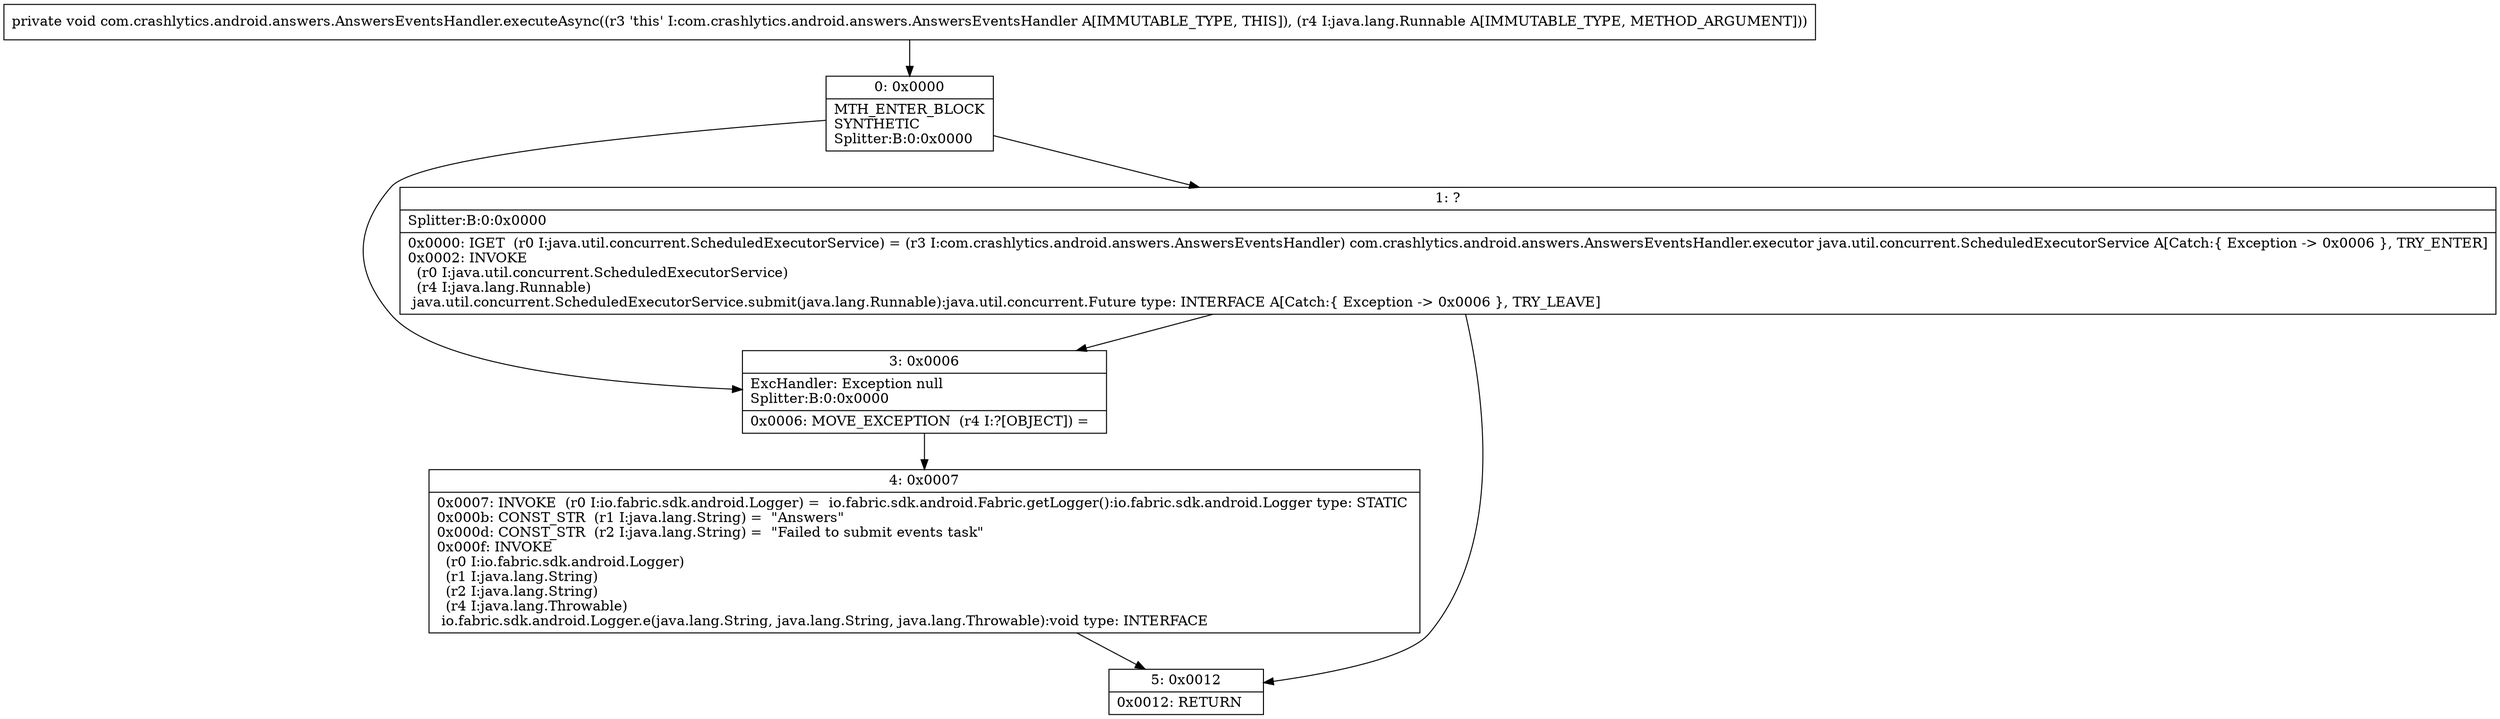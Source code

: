 digraph "CFG forcom.crashlytics.android.answers.AnswersEventsHandler.executeAsync(Ljava\/lang\/Runnable;)V" {
Node_0 [shape=record,label="{0\:\ 0x0000|MTH_ENTER_BLOCK\lSYNTHETIC\lSplitter:B:0:0x0000\l}"];
Node_1 [shape=record,label="{1\:\ ?|Splitter:B:0:0x0000\l|0x0000: IGET  (r0 I:java.util.concurrent.ScheduledExecutorService) = (r3 I:com.crashlytics.android.answers.AnswersEventsHandler) com.crashlytics.android.answers.AnswersEventsHandler.executor java.util.concurrent.ScheduledExecutorService A[Catch:\{ Exception \-\> 0x0006 \}, TRY_ENTER]\l0x0002: INVOKE  \l  (r0 I:java.util.concurrent.ScheduledExecutorService)\l  (r4 I:java.lang.Runnable)\l java.util.concurrent.ScheduledExecutorService.submit(java.lang.Runnable):java.util.concurrent.Future type: INTERFACE A[Catch:\{ Exception \-\> 0x0006 \}, TRY_LEAVE]\l}"];
Node_3 [shape=record,label="{3\:\ 0x0006|ExcHandler: Exception null\lSplitter:B:0:0x0000\l|0x0006: MOVE_EXCEPTION  (r4 I:?[OBJECT]) =  \l}"];
Node_4 [shape=record,label="{4\:\ 0x0007|0x0007: INVOKE  (r0 I:io.fabric.sdk.android.Logger) =  io.fabric.sdk.android.Fabric.getLogger():io.fabric.sdk.android.Logger type: STATIC \l0x000b: CONST_STR  (r1 I:java.lang.String) =  \"Answers\" \l0x000d: CONST_STR  (r2 I:java.lang.String) =  \"Failed to submit events task\" \l0x000f: INVOKE  \l  (r0 I:io.fabric.sdk.android.Logger)\l  (r1 I:java.lang.String)\l  (r2 I:java.lang.String)\l  (r4 I:java.lang.Throwable)\l io.fabric.sdk.android.Logger.e(java.lang.String, java.lang.String, java.lang.Throwable):void type: INTERFACE \l}"];
Node_5 [shape=record,label="{5\:\ 0x0012|0x0012: RETURN   \l}"];
MethodNode[shape=record,label="{private void com.crashlytics.android.answers.AnswersEventsHandler.executeAsync((r3 'this' I:com.crashlytics.android.answers.AnswersEventsHandler A[IMMUTABLE_TYPE, THIS]), (r4 I:java.lang.Runnable A[IMMUTABLE_TYPE, METHOD_ARGUMENT])) }"];
MethodNode -> Node_0;
Node_0 -> Node_1;
Node_0 -> Node_3;
Node_1 -> Node_3;
Node_1 -> Node_5;
Node_3 -> Node_4;
Node_4 -> Node_5;
}


